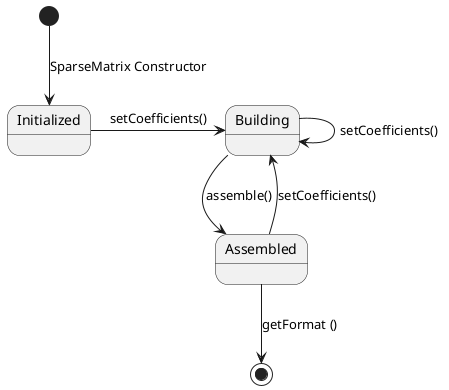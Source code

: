 @startuml

' ---------------------------- Constructor Begin ---------------------------- '
[*] --> Initialized : SparseMatrix Constructor
Initialized -> Building : setCoefficients() 

' ------------------------------ Building State ----------------------------- '
Building -> Building : setCoefficients()
Building --> Assembled : assemble()

' ----------------------------- Assembling State ---------------------------- '
Assembled --> Building : setCoefficients()
Assembled --> [*] : getFormat ()

' ----------------------------- Constructor End ----------------------------- '

@enduml
